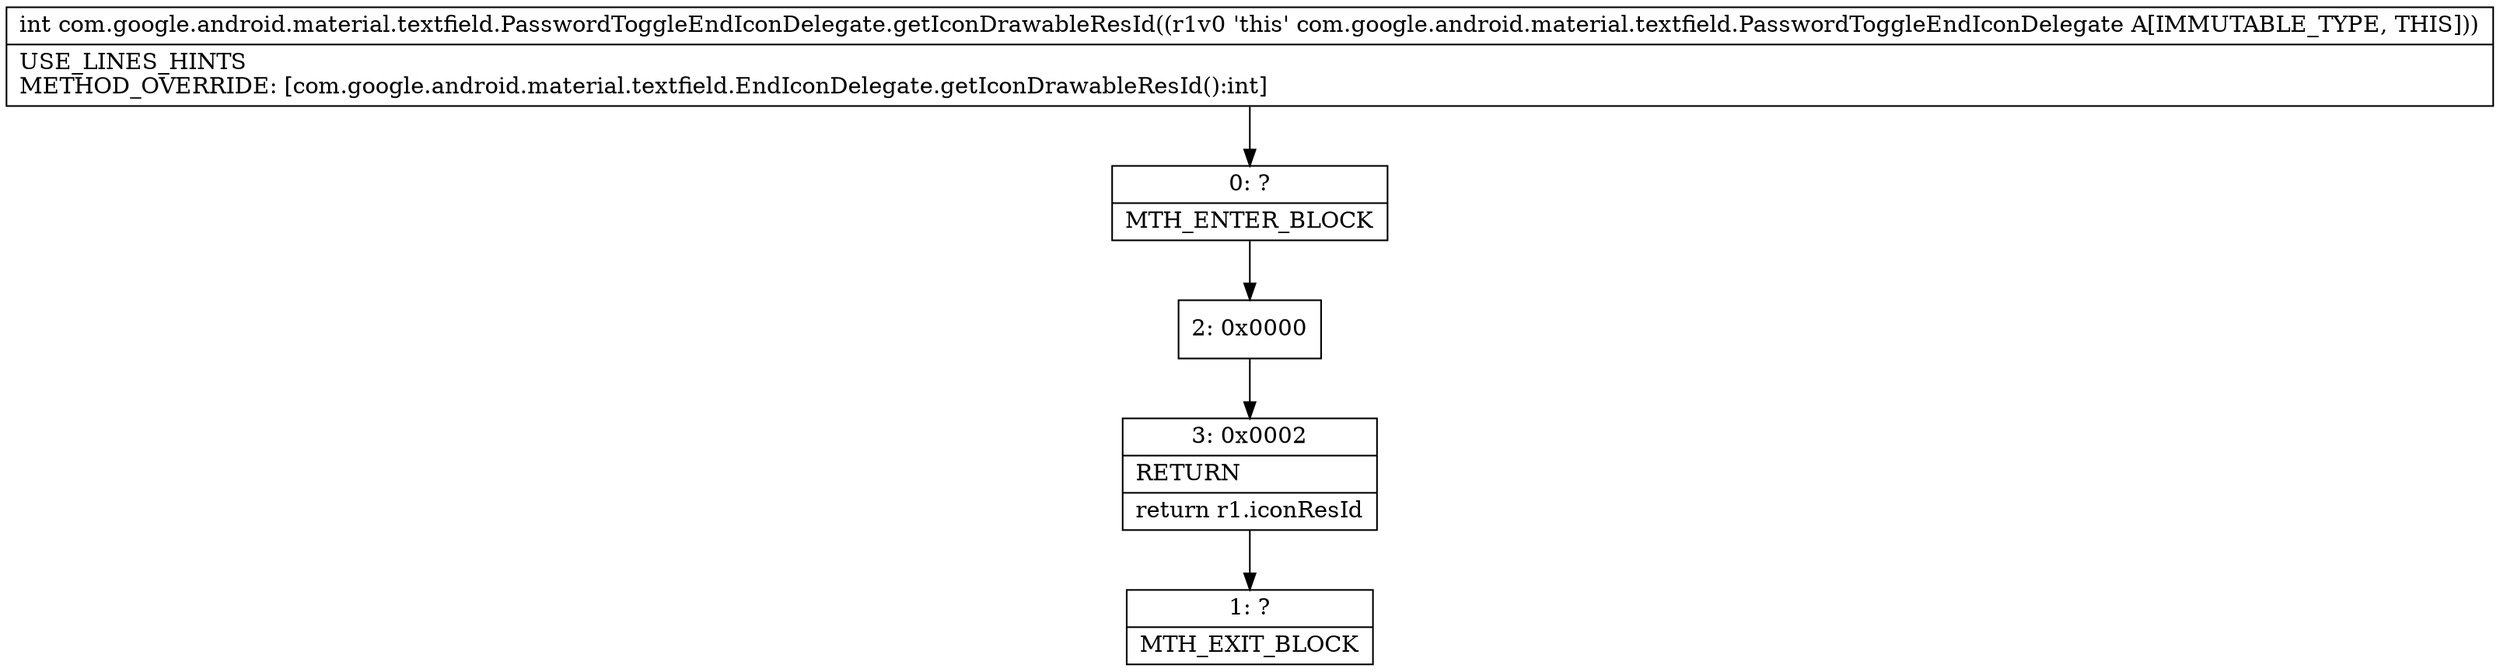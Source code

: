 digraph "CFG forcom.google.android.material.textfield.PasswordToggleEndIconDelegate.getIconDrawableResId()I" {
Node_0 [shape=record,label="{0\:\ ?|MTH_ENTER_BLOCK\l}"];
Node_2 [shape=record,label="{2\:\ 0x0000}"];
Node_3 [shape=record,label="{3\:\ 0x0002|RETURN\l|return r1.iconResId\l}"];
Node_1 [shape=record,label="{1\:\ ?|MTH_EXIT_BLOCK\l}"];
MethodNode[shape=record,label="{int com.google.android.material.textfield.PasswordToggleEndIconDelegate.getIconDrawableResId((r1v0 'this' com.google.android.material.textfield.PasswordToggleEndIconDelegate A[IMMUTABLE_TYPE, THIS]))  | USE_LINES_HINTS\lMETHOD_OVERRIDE: [com.google.android.material.textfield.EndIconDelegate.getIconDrawableResId():int]\l}"];
MethodNode -> Node_0;Node_0 -> Node_2;
Node_2 -> Node_3;
Node_3 -> Node_1;
}

